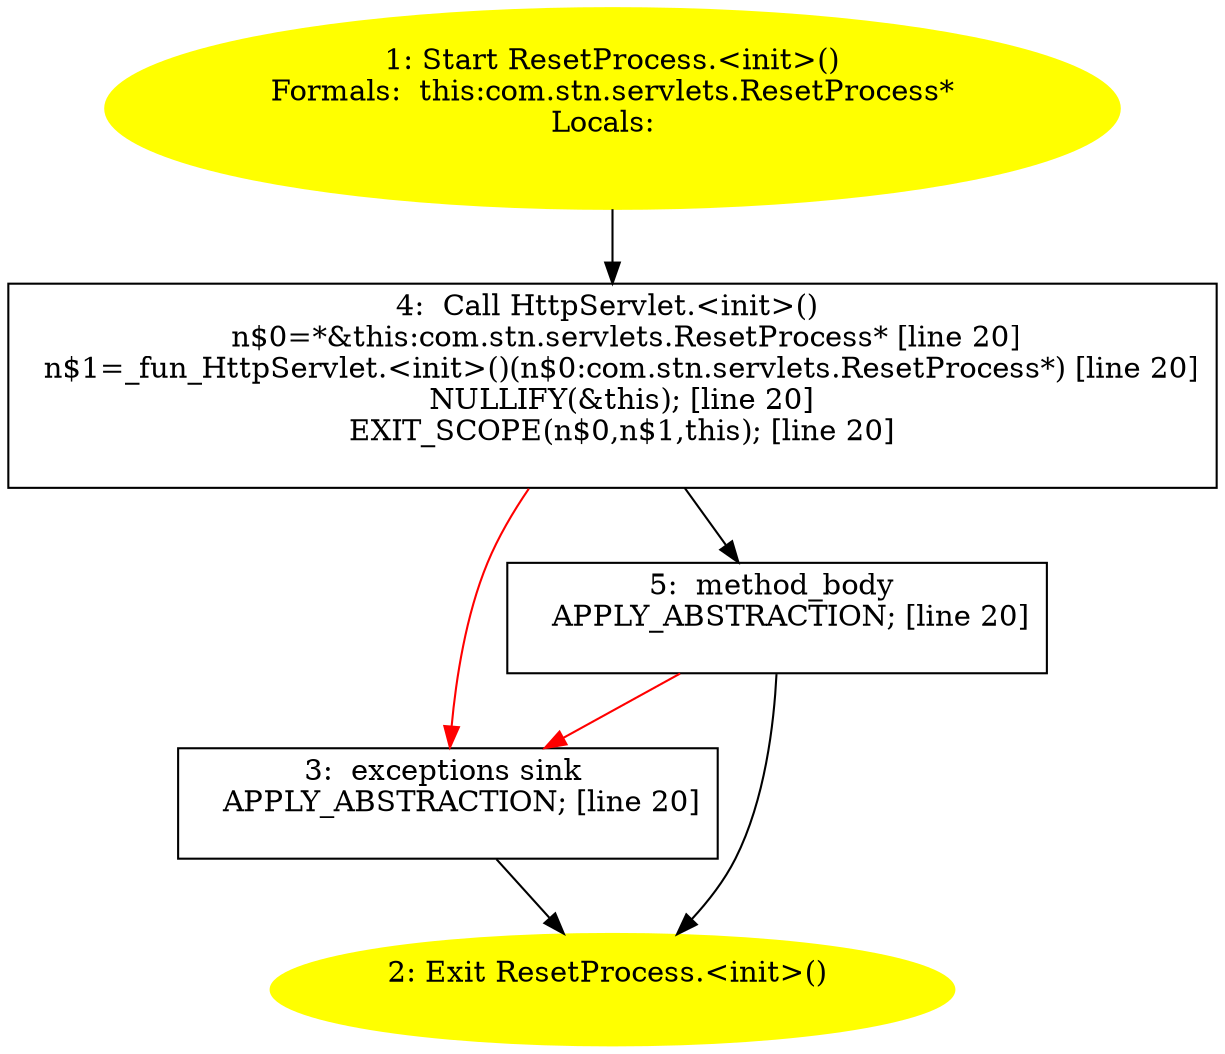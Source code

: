 /* @generated */
digraph cfg {
"com.stn.servlets.ResetProcess.<init>().117694bad136d8e0aa639ee8a1b66816_1" [label="1: Start ResetProcess.<init>()\nFormals:  this:com.stn.servlets.ResetProcess*\nLocals:  \n  " color=yellow style=filled]
	

	 "com.stn.servlets.ResetProcess.<init>().117694bad136d8e0aa639ee8a1b66816_1" -> "com.stn.servlets.ResetProcess.<init>().117694bad136d8e0aa639ee8a1b66816_4" ;
"com.stn.servlets.ResetProcess.<init>().117694bad136d8e0aa639ee8a1b66816_2" [label="2: Exit ResetProcess.<init>() \n  " color=yellow style=filled]
	

"com.stn.servlets.ResetProcess.<init>().117694bad136d8e0aa639ee8a1b66816_3" [label="3:  exceptions sink \n   APPLY_ABSTRACTION; [line 20]\n " shape="box"]
	

	 "com.stn.servlets.ResetProcess.<init>().117694bad136d8e0aa639ee8a1b66816_3" -> "com.stn.servlets.ResetProcess.<init>().117694bad136d8e0aa639ee8a1b66816_2" ;
"com.stn.servlets.ResetProcess.<init>().117694bad136d8e0aa639ee8a1b66816_4" [label="4:  Call HttpServlet.<init>() \n   n$0=*&this:com.stn.servlets.ResetProcess* [line 20]\n  n$1=_fun_HttpServlet.<init>()(n$0:com.stn.servlets.ResetProcess*) [line 20]\n  NULLIFY(&this); [line 20]\n  EXIT_SCOPE(n$0,n$1,this); [line 20]\n " shape="box"]
	

	 "com.stn.servlets.ResetProcess.<init>().117694bad136d8e0aa639ee8a1b66816_4" -> "com.stn.servlets.ResetProcess.<init>().117694bad136d8e0aa639ee8a1b66816_5" ;
	 "com.stn.servlets.ResetProcess.<init>().117694bad136d8e0aa639ee8a1b66816_4" -> "com.stn.servlets.ResetProcess.<init>().117694bad136d8e0aa639ee8a1b66816_3" [color="red" ];
"com.stn.servlets.ResetProcess.<init>().117694bad136d8e0aa639ee8a1b66816_5" [label="5:  method_body \n   APPLY_ABSTRACTION; [line 20]\n " shape="box"]
	

	 "com.stn.servlets.ResetProcess.<init>().117694bad136d8e0aa639ee8a1b66816_5" -> "com.stn.servlets.ResetProcess.<init>().117694bad136d8e0aa639ee8a1b66816_2" ;
	 "com.stn.servlets.ResetProcess.<init>().117694bad136d8e0aa639ee8a1b66816_5" -> "com.stn.servlets.ResetProcess.<init>().117694bad136d8e0aa639ee8a1b66816_3" [color="red" ];
}
